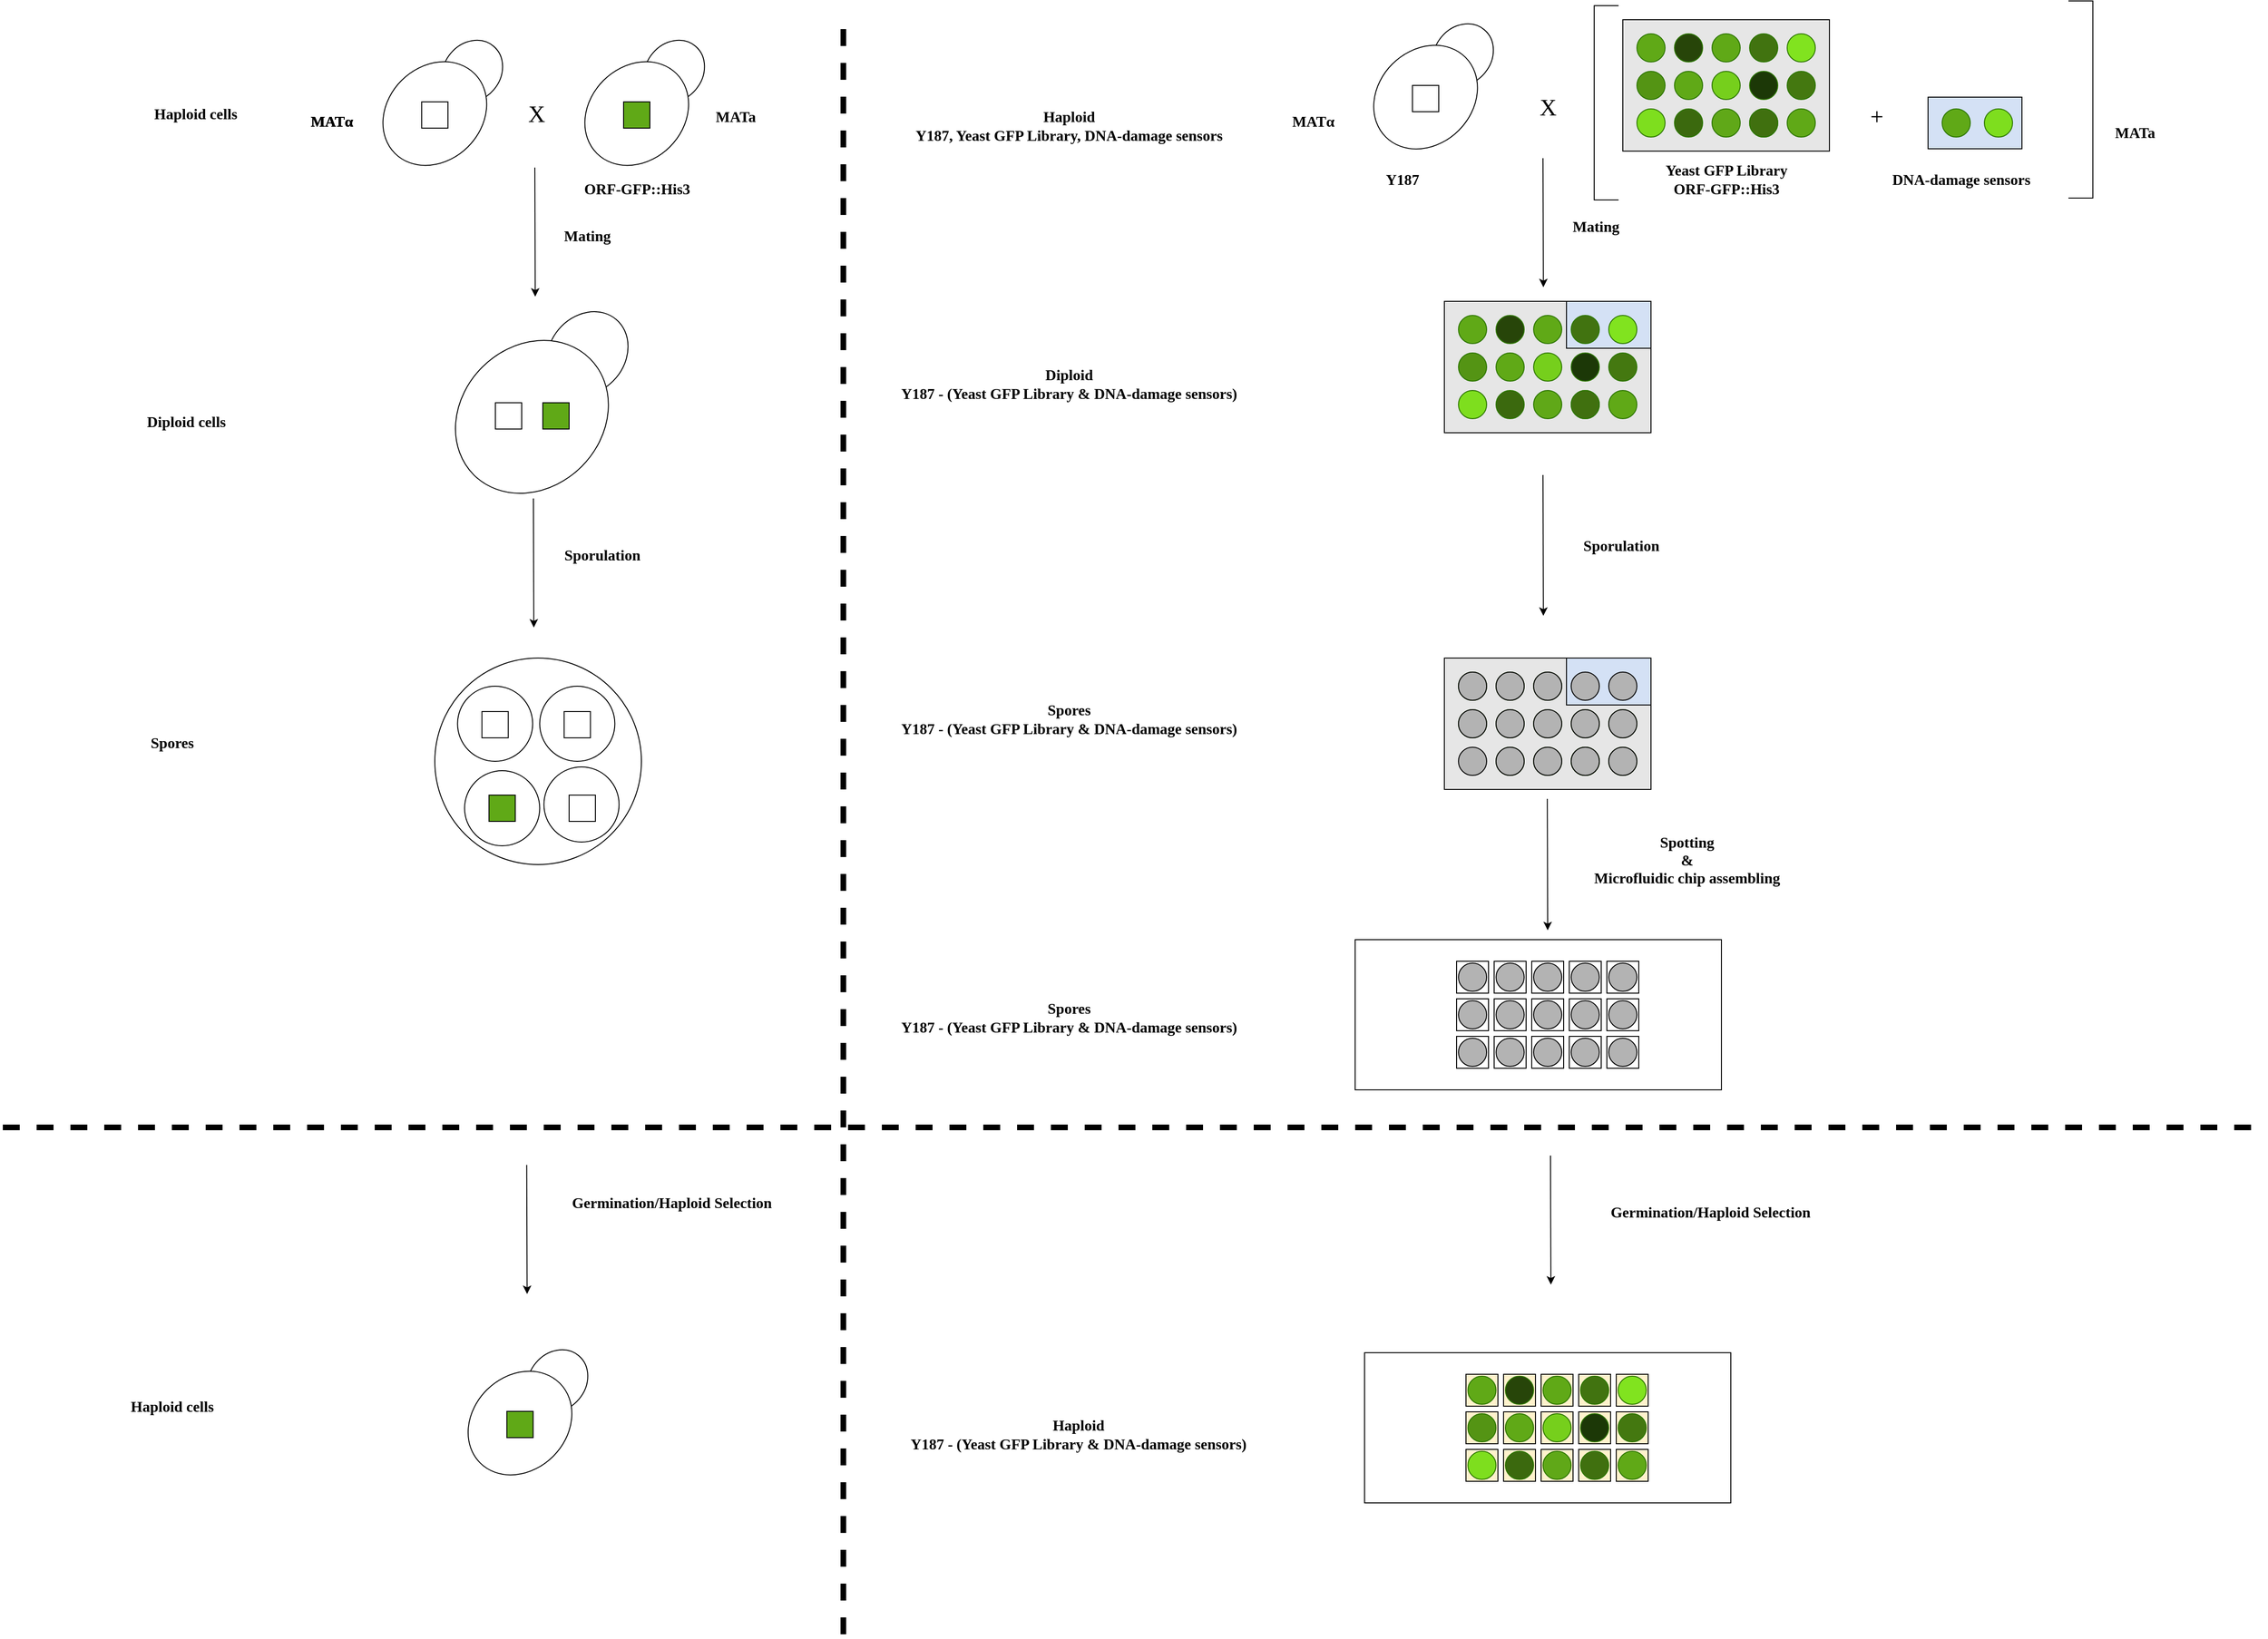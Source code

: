 <mxfile version="13.6.10" type="gitlab">
  <diagram id="V40KHEEPjouQFQwQz0mn" name="Page-1">
    <mxGraphModel dx="2795" dy="1352" grid="1" gridSize="10" guides="1" tooltips="1" connect="1" arrows="1" fold="1" page="1" pageScale="1" pageWidth="850" pageHeight="1100" math="0" shadow="0">
      <root>
        <mxCell id="0" />
        <mxCell id="1" parent="0" />
        <mxCell id="oKtELSS2n7N4R0TemBai-120" value="" style="rounded=0;whiteSpace=wrap;html=1;strokeColor=#000000;fillColor=#FFFFFF;" vertex="1" parent="1">
          <mxGeometry x="960" y="1020" width="390" height="160" as="geometry" />
        </mxCell>
        <mxCell id="oKtELSS2n7N4R0TemBai-30" value="" style="rounded=0;whiteSpace=wrap;html=1;fillColor=#E6E6E6;" vertex="1" parent="1">
          <mxGeometry x="1245" y="40" width="220" height="140" as="geometry" />
        </mxCell>
        <mxCell id="uB8tlWbp-hNkUQO73xYv-5" value="" style="endArrow=classic;html=1;strokeWidth=1;" parent="1" edge="1">
          <mxGeometry width="50" height="50" relative="1" as="geometry">
            <mxPoint x="86.5" y="197.5" as="sourcePoint" />
            <mxPoint x="86.92" y="335" as="targetPoint" />
          </mxGeometry>
        </mxCell>
        <mxCell id="uB8tlWbp-hNkUQO73xYv-6" value="" style="endArrow=classic;html=1;strokeWidth=1;" parent="1" edge="1">
          <mxGeometry width="50" height="50" relative="1" as="geometry">
            <mxPoint x="85" y="550" as="sourcePoint" />
            <mxPoint x="85.42" y="687.5" as="targetPoint" />
          </mxGeometry>
        </mxCell>
        <mxCell id="uB8tlWbp-hNkUQO73xYv-9" value="" style="ellipse;whiteSpace=wrap;html=1;rotation=130;direction=south;fillColor=#FFFFFF;" parent="1" vertex="1">
          <mxGeometry x="200" y="65" width="70" height="60" as="geometry" />
        </mxCell>
        <mxCell id="uB8tlWbp-hNkUQO73xYv-10" value="" style="ellipse;whiteSpace=wrap;html=1;direction=north;rotation=-45;fillColor=#FFFFFF;" parent="1" vertex="1">
          <mxGeometry x="135" y="90" width="120" height="100" as="geometry" />
        </mxCell>
        <mxCell id="uB8tlWbp-hNkUQO73xYv-11" value="" style="ellipse;whiteSpace=wrap;html=1;rotation=130;direction=south;fillColor=#FFFFFF;" parent="1" vertex="1">
          <mxGeometry x="95" y="355.62" width="95" height="80" as="geometry" />
        </mxCell>
        <mxCell id="uB8tlWbp-hNkUQO73xYv-12" value="" style="ellipse;whiteSpace=wrap;html=1;direction=north;rotation=-45;fillColor=#FFFFFF;" parent="1" vertex="1">
          <mxGeometry x="-4.08" y="388.21" width="175" height="149.67" as="geometry" />
        </mxCell>
        <mxCell id="uB8tlWbp-hNkUQO73xYv-13" value="" style="ellipse;whiteSpace=wrap;html=1;aspect=fixed;strokeColor=#000000;fillColor=#FFFFFF;" parent="1" vertex="1">
          <mxGeometry x="-20" y="720" width="220" height="220" as="geometry" />
        </mxCell>
        <mxCell id="uB8tlWbp-hNkUQO73xYv-14" value="" style="ellipse;whiteSpace=wrap;html=1;aspect=fixed;strokeColor=#000000;fillColor=#FFFFFF;" parent="1" vertex="1">
          <mxGeometry x="4.2" y="750" width="80" height="80" as="geometry" />
        </mxCell>
        <mxCell id="uB8tlWbp-hNkUQO73xYv-15" value="" style="ellipse;whiteSpace=wrap;html=1;aspect=fixed;strokeColor=#000000;fillColor=#FFFFFF;" parent="1" vertex="1">
          <mxGeometry x="91.7" y="750" width="80" height="80" as="geometry" />
        </mxCell>
        <mxCell id="uB8tlWbp-hNkUQO73xYv-16" value="" style="ellipse;whiteSpace=wrap;html=1;aspect=fixed;strokeColor=#000000;fillColor=#FFFFFF;" parent="1" vertex="1">
          <mxGeometry x="11.7" y="840" width="80" height="80" as="geometry" />
        </mxCell>
        <mxCell id="uB8tlWbp-hNkUQO73xYv-17" value="" style="ellipse;whiteSpace=wrap;html=1;aspect=fixed;strokeColor=#000000;fillColor=#FFFFFF;" parent="1" vertex="1">
          <mxGeometry x="96.2" y="836" width="80" height="80" as="geometry" />
        </mxCell>
        <mxCell id="uB8tlWbp-hNkUQO73xYv-18" value="&lt;font style=&quot;font-size: 25px&quot; face=&quot;Georgia&quot;&gt;X&lt;/font&gt;" style="text;html=1;align=center;verticalAlign=middle;resizable=0;points=[];autosize=1;" parent="1" vertex="1">
          <mxGeometry x="72.5" y="130" width="30" height="20" as="geometry" />
        </mxCell>
        <mxCell id="uB8tlWbp-hNkUQO73xYv-19" value="" style="endArrow=classic;html=1;strokeWidth=1;" parent="1" edge="1">
          <mxGeometry width="50" height="50" relative="1" as="geometry">
            <mxPoint x="77.85" y="1260.0" as="sourcePoint" />
            <mxPoint x="78.27" y="1397.5" as="targetPoint" />
          </mxGeometry>
        </mxCell>
        <mxCell id="uB8tlWbp-hNkUQO73xYv-31" value="&lt;font face=&quot;Georgia&quot;&gt;&lt;b&gt;&lt;font style=&quot;font-size: 16px&quot;&gt;Mating&lt;/font&gt;&lt;/b&gt;&lt;/font&gt;" style="text;html=1;align=center;verticalAlign=middle;resizable=0;points=[];autosize=1;" parent="1" vertex="1">
          <mxGeometry x="107" y="260" width="70" height="20" as="geometry" />
        </mxCell>
        <mxCell id="uB8tlWbp-hNkUQO73xYv-32" value="&lt;font face=&quot;Georgia&quot;&gt;&lt;b&gt;&lt;font style=&quot;font-size: 16px&quot;&gt;Sporulation&lt;/font&gt;&lt;/b&gt;&lt;/font&gt;" style="text;html=1;align=center;verticalAlign=middle;resizable=0;points=[];autosize=1;" parent="1" vertex="1">
          <mxGeometry x="102.5" y="600" width="110" height="20" as="geometry" />
        </mxCell>
        <mxCell id="uB8tlWbp-hNkUQO73xYv-33" value="&lt;div&gt;&lt;font face=&quot;Georgia&quot;&gt;&lt;b&gt;&lt;font style=&quot;font-size: 16px&quot;&gt;Germination/Haploid Selection&lt;br&gt;&lt;/font&gt;&lt;/b&gt;&lt;/font&gt;&lt;/div&gt;" style="text;html=1;align=center;verticalAlign=middle;resizable=0;points=[];autosize=1;" parent="1" vertex="1">
          <mxGeometry x="91.85" y="1290" width="280" height="20" as="geometry" />
        </mxCell>
        <mxCell id="uB8tlWbp-hNkUQO73xYv-35" value="&lt;font face=&quot;Georgia&quot;&gt;&lt;b&gt;&lt;font style=&quot;font-size: 16px&quot;&gt;ORF-GFP::His3&lt;/font&gt;&lt;/b&gt;&lt;/font&gt;" style="text;html=1;align=center;verticalAlign=middle;resizable=0;points=[];autosize=1;" parent="1" vertex="1">
          <mxGeometry x="125" y="210" width="140" height="20" as="geometry" />
        </mxCell>
        <mxCell id="uB8tlWbp-hNkUQO73xYv-49" value="&lt;font face=&quot;Georgia&quot;&gt;&lt;b&gt;&lt;font style=&quot;font-size: 16px&quot;&gt;MATa&lt;/font&gt;&lt;/b&gt;&lt;/font&gt;" style="text;html=1;align=center;verticalAlign=middle;resizable=0;points=[];autosize=1;" parent="1" vertex="1">
          <mxGeometry x="270" y="132.5" width="60" height="20" as="geometry" />
        </mxCell>
        <mxCell id="uB8tlWbp-hNkUQO73xYv-50" value="&lt;font face=&quot;Georgia&quot;&gt;&lt;b&gt;&lt;font style=&quot;font-size: 16px&quot;&gt;MATα&lt;/font&gt;&lt;/b&gt;&lt;/font&gt;" style="text;html=1;align=center;verticalAlign=middle;resizable=0;points=[];autosize=1;" parent="1" vertex="1">
          <mxGeometry x="-165" y="137.5" width="70" height="20" as="geometry" />
        </mxCell>
        <mxCell id="uB8tlWbp-hNkUQO73xYv-51" value="" style="endArrow=none;dashed=1;html=1;strokeWidth=6;" parent="1" edge="1">
          <mxGeometry width="50" height="50" relative="1" as="geometry">
            <mxPoint x="-480" y="1220" as="sourcePoint" />
            <mxPoint x="1926.667" y="1220" as="targetPoint" />
          </mxGeometry>
        </mxCell>
        <mxCell id="oKtELSS2n7N4R0TemBai-2" value="&lt;font face=&quot;Georgia&quot;&gt;&lt;b&gt;&lt;font style=&quot;font-size: 16px&quot;&gt;MATα&lt;/font&gt;&lt;/b&gt;&lt;/font&gt;" style="text;html=1;align=center;verticalAlign=middle;resizable=0;points=[];autosize=1;" vertex="1" parent="1">
          <mxGeometry x="-165" y="137.5" width="70" height="20" as="geometry" />
        </mxCell>
        <mxCell id="oKtELSS2n7N4R0TemBai-6" value="&lt;font face=&quot;Georgia&quot;&gt;&lt;b&gt;&lt;font style=&quot;font-size: 16px&quot;&gt;MATα&lt;/font&gt;&lt;/b&gt;&lt;/font&gt;" style="text;html=1;align=center;verticalAlign=middle;resizable=0;points=[];autosize=1;" vertex="1" parent="1">
          <mxGeometry x="-165" y="137.5" width="70" height="20" as="geometry" />
        </mxCell>
        <mxCell id="oKtELSS2n7N4R0TemBai-8" value="&lt;font face=&quot;Georgia&quot;&gt;&lt;b&gt;&lt;font style=&quot;font-size: 16px&quot;&gt;MATα&lt;/font&gt;&lt;/b&gt;&lt;/font&gt;" style="text;html=1;align=center;verticalAlign=middle;resizable=0;points=[];autosize=1;" vertex="1" parent="1">
          <mxGeometry x="-165" y="137.5" width="70" height="20" as="geometry" />
        </mxCell>
        <mxCell id="oKtELSS2n7N4R0TemBai-12" value="&lt;font face=&quot;Georgia&quot;&gt;&lt;b&gt;&lt;font style=&quot;font-size: 16px&quot;&gt;MATα&lt;/font&gt;&lt;/b&gt;&lt;/font&gt;" style="text;html=1;align=center;verticalAlign=middle;resizable=0;points=[];autosize=1;" vertex="1" parent="1">
          <mxGeometry x="880" y="137.5" width="70" height="20" as="geometry" />
        </mxCell>
        <mxCell id="oKtELSS2n7N4R0TemBai-13" value="&lt;font style=&quot;font-size: 25px&quot; face=&quot;Georgia&quot;&gt;X&lt;/font&gt;" style="text;html=1;align=center;verticalAlign=middle;resizable=0;points=[];autosize=1;" vertex="1" parent="1">
          <mxGeometry x="1150" y="122.5" width="30" height="20" as="geometry" />
        </mxCell>
        <mxCell id="oKtELSS2n7N4R0TemBai-14" value="" style="ellipse;whiteSpace=wrap;html=1;aspect=fixed;strokeColor=#2D7600;fontColor=#ffffff;fillColor=#60A917;" vertex="1" parent="1">
          <mxGeometry x="1260" y="55" width="30" height="30" as="geometry" />
        </mxCell>
        <mxCell id="oKtELSS2n7N4R0TemBai-15" value="" style="ellipse;whiteSpace=wrap;html=1;aspect=fixed;strokeColor=#2D7600;fontColor=#ffffff;fillColor=#7EDE1E;" vertex="1" parent="1">
          <mxGeometry x="1260" y="135" width="30" height="30" as="geometry" />
        </mxCell>
        <mxCell id="oKtELSS2n7N4R0TemBai-16" value="" style="ellipse;whiteSpace=wrap;html=1;aspect=fixed;strokeColor=#2D7600;fontColor=#ffffff;fillColor=#549414;" vertex="1" parent="1">
          <mxGeometry x="1260" y="95" width="30" height="30" as="geometry" />
        </mxCell>
        <mxCell id="oKtELSS2n7N4R0TemBai-17" value="" style="ellipse;whiteSpace=wrap;html=1;aspect=fixed;strokeColor=#2D7600;fontColor=#ffffff;fillColor=#274509;" vertex="1" parent="1">
          <mxGeometry x="1300" y="55" width="30" height="30" as="geometry" />
        </mxCell>
        <mxCell id="oKtELSS2n7N4R0TemBai-18" value="" style="ellipse;whiteSpace=wrap;html=1;aspect=fixed;fillColor=#60a917;strokeColor=#2D7600;fontColor=#ffffff;" vertex="1" parent="1">
          <mxGeometry x="1300" y="95" width="30" height="30" as="geometry" />
        </mxCell>
        <mxCell id="oKtELSS2n7N4R0TemBai-19" value="" style="ellipse;whiteSpace=wrap;html=1;aspect=fixed;fillColor=#60a917;strokeColor=#2D7600;fontColor=#ffffff;" vertex="1" parent="1">
          <mxGeometry x="1340" y="55" width="30" height="30" as="geometry" />
        </mxCell>
        <mxCell id="oKtELSS2n7N4R0TemBai-20" value="" style="ellipse;whiteSpace=wrap;html=1;aspect=fixed;strokeColor=#2D7600;fontColor=#ffffff;fillColor=#76CF1C;" vertex="1" parent="1">
          <mxGeometry x="1340" y="95" width="30" height="30" as="geometry" />
        </mxCell>
        <mxCell id="oKtELSS2n7N4R0TemBai-21" value="" style="ellipse;whiteSpace=wrap;html=1;aspect=fixed;strokeColor=#2D7600;fontColor=#ffffff;fillColor=#81E31F;" vertex="1" parent="1">
          <mxGeometry x="1420" y="55" width="30" height="30" as="geometry" />
        </mxCell>
        <mxCell id="oKtELSS2n7N4R0TemBai-22" value="" style="ellipse;whiteSpace=wrap;html=1;aspect=fixed;strokeColor=#2D7600;fontColor=#ffffff;fillColor=#1C3807;" vertex="1" parent="1">
          <mxGeometry x="1380" y="95" width="30" height="30" as="geometry" />
        </mxCell>
        <mxCell id="oKtELSS2n7N4R0TemBai-23" value="" style="ellipse;whiteSpace=wrap;html=1;aspect=fixed;strokeColor=#2D7600;fontColor=#ffffff;fillColor=#3B690E;" vertex="1" parent="1">
          <mxGeometry x="1300" y="135" width="30" height="30" as="geometry" />
        </mxCell>
        <mxCell id="oKtELSS2n7N4R0TemBai-24" value="" style="ellipse;whiteSpace=wrap;html=1;aspect=fixed;strokeColor=#2D7600;fontColor=#ffffff;fillColor=#60A818;" vertex="1" parent="1">
          <mxGeometry x="1340" y="135" width="30" height="30" as="geometry" />
        </mxCell>
        <mxCell id="oKtELSS2n7N4R0TemBai-25" value="" style="ellipse;whiteSpace=wrap;html=1;aspect=fixed;fillColor=#60a917;strokeColor=#2D7600;fontColor=#ffffff;" vertex="1" parent="1">
          <mxGeometry x="1380" y="135" width="30" height="30" as="geometry" />
        </mxCell>
        <mxCell id="oKtELSS2n7N4R0TemBai-26" value="" style="ellipse;whiteSpace=wrap;html=1;aspect=fixed;strokeColor=#2D7600;fontColor=#ffffff;fillColor=#40700F;" vertex="1" parent="1">
          <mxGeometry x="1380" y="135" width="30" height="30" as="geometry" />
        </mxCell>
        <mxCell id="oKtELSS2n7N4R0TemBai-27" value="" style="ellipse;whiteSpace=wrap;html=1;aspect=fixed;fillColor=#60a917;strokeColor=#2D7600;fontColor=#ffffff;" vertex="1" parent="1">
          <mxGeometry x="1420" y="135" width="30" height="30" as="geometry" />
        </mxCell>
        <mxCell id="oKtELSS2n7N4R0TemBai-28" value="" style="ellipse;whiteSpace=wrap;html=1;aspect=fixed;strokeColor=#2D7600;fontColor=#ffffff;fillColor=#447810;" vertex="1" parent="1">
          <mxGeometry x="1420" y="95" width="30" height="30" as="geometry" />
        </mxCell>
        <mxCell id="oKtELSS2n7N4R0TemBai-29" value="" style="ellipse;whiteSpace=wrap;html=1;aspect=fixed;strokeColor=#2D7600;fontColor=#ffffff;fillColor=#417310;" vertex="1" parent="1">
          <mxGeometry x="1380" y="55" width="30" height="30" as="geometry" />
        </mxCell>
        <mxCell id="oKtELSS2n7N4R0TemBai-31" value="&lt;font face=&quot;Georgia&quot;&gt;&lt;b&gt;&lt;font style=&quot;font-size: 16px&quot;&gt;Yeast GFP Library&lt;br&gt;ORF-GFP::His3&lt;/font&gt;&lt;/b&gt;&lt;/font&gt;" style="text;html=1;align=center;verticalAlign=middle;resizable=0;points=[];autosize=1;" vertex="1" parent="1">
          <mxGeometry x="1270" y="190" width="170" height="40" as="geometry" />
        </mxCell>
        <mxCell id="oKtELSS2n7N4R0TemBai-32" value="&lt;font face=&quot;Georgia&quot;&gt;&lt;b&gt;&lt;font style=&quot;font-size: 16px&quot;&gt;MATa&lt;/font&gt;&lt;/b&gt;&lt;/font&gt;" style="text;html=1;align=center;verticalAlign=middle;resizable=0;points=[];autosize=1;" vertex="1" parent="1">
          <mxGeometry x="1760" y="150" width="60" height="20" as="geometry" />
        </mxCell>
        <mxCell id="oKtELSS2n7N4R0TemBai-34" value="" style="endArrow=classic;html=1;strokeWidth=1;" edge="1" parent="1">
          <mxGeometry width="50" height="50" relative="1" as="geometry">
            <mxPoint x="1160" y="187.5" as="sourcePoint" />
            <mxPoint x="1160.42" y="325" as="targetPoint" />
          </mxGeometry>
        </mxCell>
        <mxCell id="oKtELSS2n7N4R0TemBai-35" value="&lt;font face=&quot;Georgia&quot;&gt;&lt;b&gt;&lt;font style=&quot;font-size: 16px&quot;&gt;Mating&lt;/font&gt;&lt;/b&gt;&lt;/font&gt;" style="text;html=1;align=center;verticalAlign=middle;resizable=0;points=[];autosize=1;" vertex="1" parent="1">
          <mxGeometry x="1180.5" y="250" width="70" height="20" as="geometry" />
        </mxCell>
        <mxCell id="oKtELSS2n7N4R0TemBai-36" value="&lt;font face=&quot;Georgia&quot;&gt;&lt;b&gt;&lt;font style=&quot;font-size: 16px&quot;&gt;Y187&lt;/font&gt;&lt;/b&gt;&lt;/font&gt;" style="text;html=1;align=center;verticalAlign=middle;resizable=0;points=[];autosize=1;" vertex="1" parent="1">
          <mxGeometry x="985" y="200" width="50" height="20" as="geometry" />
        </mxCell>
        <mxCell id="oKtELSS2n7N4R0TemBai-37" value="" style="rounded=0;whiteSpace=wrap;html=1;fillColor=#E6E6E6;" vertex="1" parent="1">
          <mxGeometry x="1055" y="340" width="220" height="140" as="geometry" />
        </mxCell>
        <mxCell id="oKtELSS2n7N4R0TemBai-38" value="" style="ellipse;whiteSpace=wrap;html=1;aspect=fixed;strokeColor=#2D7600;fontColor=#ffffff;fillColor=#60A917;" vertex="1" parent="1">
          <mxGeometry x="1070" y="355" width="30" height="30" as="geometry" />
        </mxCell>
        <mxCell id="oKtELSS2n7N4R0TemBai-39" value="" style="ellipse;whiteSpace=wrap;html=1;aspect=fixed;strokeColor=#2D7600;fontColor=#ffffff;fillColor=#7EDE1E;" vertex="1" parent="1">
          <mxGeometry x="1070" y="435" width="30" height="30" as="geometry" />
        </mxCell>
        <mxCell id="oKtELSS2n7N4R0TemBai-40" value="" style="ellipse;whiteSpace=wrap;html=1;aspect=fixed;strokeColor=#2D7600;fontColor=#ffffff;fillColor=#549414;" vertex="1" parent="1">
          <mxGeometry x="1070" y="395" width="30" height="30" as="geometry" />
        </mxCell>
        <mxCell id="oKtELSS2n7N4R0TemBai-41" value="" style="ellipse;whiteSpace=wrap;html=1;aspect=fixed;strokeColor=#2D7600;fontColor=#ffffff;fillColor=#274509;" vertex="1" parent="1">
          <mxGeometry x="1110" y="355" width="30" height="30" as="geometry" />
        </mxCell>
        <mxCell id="oKtELSS2n7N4R0TemBai-42" value="" style="ellipse;whiteSpace=wrap;html=1;aspect=fixed;fillColor=#60a917;strokeColor=#2D7600;fontColor=#ffffff;" vertex="1" parent="1">
          <mxGeometry x="1110" y="395" width="30" height="30" as="geometry" />
        </mxCell>
        <mxCell id="oKtELSS2n7N4R0TemBai-43" value="" style="ellipse;whiteSpace=wrap;html=1;aspect=fixed;fillColor=#60a917;strokeColor=#2D7600;fontColor=#ffffff;" vertex="1" parent="1">
          <mxGeometry x="1150" y="355" width="30" height="30" as="geometry" />
        </mxCell>
        <mxCell id="oKtELSS2n7N4R0TemBai-44" value="" style="ellipse;whiteSpace=wrap;html=1;aspect=fixed;strokeColor=#2D7600;fontColor=#ffffff;fillColor=#76CF1C;" vertex="1" parent="1">
          <mxGeometry x="1150" y="395" width="30" height="30" as="geometry" />
        </mxCell>
        <mxCell id="oKtELSS2n7N4R0TemBai-46" value="" style="ellipse;whiteSpace=wrap;html=1;aspect=fixed;strokeColor=#2D7600;fontColor=#ffffff;fillColor=#1C3807;" vertex="1" parent="1">
          <mxGeometry x="1190" y="395" width="30" height="30" as="geometry" />
        </mxCell>
        <mxCell id="oKtELSS2n7N4R0TemBai-47" value="" style="ellipse;whiteSpace=wrap;html=1;aspect=fixed;strokeColor=#2D7600;fontColor=#ffffff;fillColor=#3B690E;" vertex="1" parent="1">
          <mxGeometry x="1110" y="435" width="30" height="30" as="geometry" />
        </mxCell>
        <mxCell id="oKtELSS2n7N4R0TemBai-48" value="" style="ellipse;whiteSpace=wrap;html=1;aspect=fixed;strokeColor=#2D7600;fontColor=#ffffff;fillColor=#60A818;" vertex="1" parent="1">
          <mxGeometry x="1150" y="435" width="30" height="30" as="geometry" />
        </mxCell>
        <mxCell id="oKtELSS2n7N4R0TemBai-49" value="" style="ellipse;whiteSpace=wrap;html=1;aspect=fixed;fillColor=#60a917;strokeColor=#2D7600;fontColor=#ffffff;" vertex="1" parent="1">
          <mxGeometry x="1190" y="435" width="30" height="30" as="geometry" />
        </mxCell>
        <mxCell id="oKtELSS2n7N4R0TemBai-52" value="" style="ellipse;whiteSpace=wrap;html=1;aspect=fixed;strokeColor=#2D7600;fontColor=#ffffff;fillColor=#447810;" vertex="1" parent="1">
          <mxGeometry x="1230" y="395" width="30" height="30" as="geometry" />
        </mxCell>
        <mxCell id="oKtELSS2n7N4R0TemBai-54" value="" style="rounded=0;whiteSpace=wrap;html=1;fillColor=#E6E6E6;" vertex="1" parent="1">
          <mxGeometry x="1055" y="720" width="220" height="140" as="geometry" />
        </mxCell>
        <mxCell id="oKtELSS2n7N4R0TemBai-55" value="" style="ellipse;whiteSpace=wrap;html=1;aspect=fixed;strokeColor=#2D7600;fontColor=#ffffff;fillColor=#60A917;" vertex="1" parent="1">
          <mxGeometry x="1070" y="735" width="30" height="30" as="geometry" />
        </mxCell>
        <mxCell id="oKtELSS2n7N4R0TemBai-56" value="" style="ellipse;whiteSpace=wrap;html=1;aspect=fixed;fontColor=#ffffff;fillColor=#B3B3B3;" vertex="1" parent="1">
          <mxGeometry x="1070" y="815" width="30" height="30" as="geometry" />
        </mxCell>
        <mxCell id="oKtELSS2n7N4R0TemBai-57" value="" style="ellipse;whiteSpace=wrap;html=1;aspect=fixed;strokeColor=#2D7600;fontColor=#ffffff;fillColor=#549414;" vertex="1" parent="1">
          <mxGeometry x="1070" y="775" width="30" height="30" as="geometry" />
        </mxCell>
        <mxCell id="oKtELSS2n7N4R0TemBai-58" value="" style="ellipse;whiteSpace=wrap;html=1;aspect=fixed;strokeColor=#2D7600;fontColor=#ffffff;fillColor=#274509;" vertex="1" parent="1">
          <mxGeometry x="1110" y="735" width="30" height="30" as="geometry" />
        </mxCell>
        <mxCell id="oKtELSS2n7N4R0TemBai-59" value="" style="ellipse;whiteSpace=wrap;html=1;aspect=fixed;fillColor=#60a917;strokeColor=#2D7600;fontColor=#ffffff;" vertex="1" parent="1">
          <mxGeometry x="1110" y="775" width="30" height="30" as="geometry" />
        </mxCell>
        <mxCell id="oKtELSS2n7N4R0TemBai-60" value="" style="ellipse;whiteSpace=wrap;html=1;aspect=fixed;fillColor=#60a917;strokeColor=#2D7600;fontColor=#ffffff;" vertex="1" parent="1">
          <mxGeometry x="1150" y="735" width="30" height="30" as="geometry" />
        </mxCell>
        <mxCell id="oKtELSS2n7N4R0TemBai-61" value="" style="ellipse;whiteSpace=wrap;html=1;aspect=fixed;strokeColor=#2D7600;fontColor=#ffffff;fillColor=#76CF1C;" vertex="1" parent="1">
          <mxGeometry x="1150" y="775" width="30" height="30" as="geometry" />
        </mxCell>
        <mxCell id="oKtELSS2n7N4R0TemBai-62" value="" style="ellipse;whiteSpace=wrap;html=1;aspect=fixed;strokeColor=#2D7600;fontColor=#ffffff;fillColor=#81E31F;" vertex="1" parent="1">
          <mxGeometry x="1230" y="735" width="30" height="30" as="geometry" />
        </mxCell>
        <mxCell id="oKtELSS2n7N4R0TemBai-63" value="" style="ellipse;whiteSpace=wrap;html=1;aspect=fixed;strokeColor=#2D7600;fontColor=#ffffff;fillColor=#1C3807;" vertex="1" parent="1">
          <mxGeometry x="1190" y="775" width="30" height="30" as="geometry" />
        </mxCell>
        <mxCell id="oKtELSS2n7N4R0TemBai-64" value="" style="ellipse;whiteSpace=wrap;html=1;aspect=fixed;strokeColor=#2D7600;fontColor=#ffffff;fillColor=#3B690E;" vertex="1" parent="1">
          <mxGeometry x="1110" y="815" width="30" height="30" as="geometry" />
        </mxCell>
        <mxCell id="oKtELSS2n7N4R0TemBai-65" value="" style="ellipse;whiteSpace=wrap;html=1;aspect=fixed;strokeColor=#2D7600;fontColor=#ffffff;fillColor=#60A818;" vertex="1" parent="1">
          <mxGeometry x="1150" y="815" width="30" height="30" as="geometry" />
        </mxCell>
        <mxCell id="oKtELSS2n7N4R0TemBai-66" value="" style="ellipse;whiteSpace=wrap;html=1;aspect=fixed;fillColor=#60a917;strokeColor=#2D7600;fontColor=#ffffff;" vertex="1" parent="1">
          <mxGeometry x="1190" y="815" width="30" height="30" as="geometry" />
        </mxCell>
        <mxCell id="oKtELSS2n7N4R0TemBai-67" value="" style="ellipse;whiteSpace=wrap;html=1;aspect=fixed;strokeColor=#2D7600;fontColor=#ffffff;fillColor=#40700F;" vertex="1" parent="1">
          <mxGeometry x="1190" y="815" width="30" height="30" as="geometry" />
        </mxCell>
        <mxCell id="oKtELSS2n7N4R0TemBai-68" value="" style="ellipse;whiteSpace=wrap;html=1;aspect=fixed;fillColor=#60a917;strokeColor=#2D7600;fontColor=#ffffff;" vertex="1" parent="1">
          <mxGeometry x="1230" y="815" width="30" height="30" as="geometry" />
        </mxCell>
        <mxCell id="oKtELSS2n7N4R0TemBai-69" value="" style="ellipse;whiteSpace=wrap;html=1;aspect=fixed;strokeColor=#2D7600;fontColor=#ffffff;fillColor=#447810;" vertex="1" parent="1">
          <mxGeometry x="1230" y="775" width="30" height="30" as="geometry" />
        </mxCell>
        <mxCell id="oKtELSS2n7N4R0TemBai-70" value="" style="ellipse;whiteSpace=wrap;html=1;aspect=fixed;strokeColor=#2D7600;fontColor=#ffffff;fillColor=#417310;" vertex="1" parent="1">
          <mxGeometry x="1190" y="735" width="30" height="30" as="geometry" />
        </mxCell>
        <mxCell id="oKtELSS2n7N4R0TemBai-73" value="" style="ellipse;whiteSpace=wrap;html=1;aspect=fixed;fontColor=#ffffff;fillColor=#B3B3B3;" vertex="1" parent="1">
          <mxGeometry x="1150" y="735" width="30" height="30" as="geometry" />
        </mxCell>
        <mxCell id="oKtELSS2n7N4R0TemBai-74" value="" style="ellipse;whiteSpace=wrap;html=1;aspect=fixed;fontColor=#ffffff;fillColor=#B3B3B3;" vertex="1" parent="1">
          <mxGeometry x="1110" y="735" width="30" height="30" as="geometry" />
        </mxCell>
        <mxCell id="oKtELSS2n7N4R0TemBai-75" value="" style="ellipse;whiteSpace=wrap;html=1;aspect=fixed;fontColor=#ffffff;fillColor=#B3B3B3;" vertex="1" parent="1">
          <mxGeometry x="1070" y="735" width="30" height="30" as="geometry" />
        </mxCell>
        <mxCell id="oKtELSS2n7N4R0TemBai-76" value="" style="ellipse;whiteSpace=wrap;html=1;aspect=fixed;fontColor=#ffffff;fillColor=#B3B3B3;" vertex="1" parent="1">
          <mxGeometry x="1070" y="775" width="30" height="30" as="geometry" />
        </mxCell>
        <mxCell id="oKtELSS2n7N4R0TemBai-77" value="" style="ellipse;whiteSpace=wrap;html=1;aspect=fixed;fontColor=#ffffff;fillColor=#B3B3B3;" vertex="1" parent="1">
          <mxGeometry x="1110" y="775" width="30" height="30" as="geometry" />
        </mxCell>
        <mxCell id="oKtELSS2n7N4R0TemBai-78" value="" style="ellipse;whiteSpace=wrap;html=1;aspect=fixed;fontColor=#ffffff;fillColor=#B3B3B3;" vertex="1" parent="1">
          <mxGeometry x="1150" y="775" width="30" height="30" as="geometry" />
        </mxCell>
        <mxCell id="oKtELSS2n7N4R0TemBai-79" value="" style="ellipse;whiteSpace=wrap;html=1;aspect=fixed;fontColor=#ffffff;fillColor=#B3B3B3;" vertex="1" parent="1">
          <mxGeometry x="1190" y="775" width="30" height="30" as="geometry" />
        </mxCell>
        <mxCell id="oKtELSS2n7N4R0TemBai-80" value="" style="ellipse;whiteSpace=wrap;html=1;aspect=fixed;fontColor=#ffffff;fillColor=#B3B3B3;" vertex="1" parent="1">
          <mxGeometry x="1230" y="775" width="30" height="30" as="geometry" />
        </mxCell>
        <mxCell id="oKtELSS2n7N4R0TemBai-81" value="" style="ellipse;whiteSpace=wrap;html=1;aspect=fixed;fontColor=#ffffff;fillColor=#B3B3B3;" vertex="1" parent="1">
          <mxGeometry x="1230" y="815" width="30" height="30" as="geometry" />
        </mxCell>
        <mxCell id="oKtELSS2n7N4R0TemBai-82" value="" style="ellipse;whiteSpace=wrap;html=1;aspect=fixed;fontColor=#ffffff;fillColor=#B3B3B3;" vertex="1" parent="1">
          <mxGeometry x="1190" y="815" width="30" height="30" as="geometry" />
        </mxCell>
        <mxCell id="oKtELSS2n7N4R0TemBai-83" value="" style="ellipse;whiteSpace=wrap;html=1;aspect=fixed;fontColor=#ffffff;fillColor=#B3B3B3;" vertex="1" parent="1">
          <mxGeometry x="1150" y="815" width="30" height="30" as="geometry" />
        </mxCell>
        <mxCell id="oKtELSS2n7N4R0TemBai-84" value="" style="ellipse;whiteSpace=wrap;html=1;aspect=fixed;fontColor=#ffffff;fillColor=#B3B3B3;" vertex="1" parent="1">
          <mxGeometry x="1110" y="815" width="30" height="30" as="geometry" />
        </mxCell>
        <mxCell id="oKtELSS2n7N4R0TemBai-85" value="&lt;font face=&quot;Georgia&quot;&gt;&lt;b&gt;&lt;font style=&quot;font-size: 16px&quot;&gt;Diploid&lt;br&gt;Y187 - (Yeast GFP Library &amp;amp; DNA-damage sensors)&lt;br&gt;&lt;/font&gt;&lt;/b&gt;&lt;/font&gt;" style="text;html=1;align=center;verticalAlign=middle;resizable=0;points=[];autosize=1;" vertex="1" parent="1">
          <mxGeometry x="440" y="408.05" width="430" height="40" as="geometry" />
        </mxCell>
        <mxCell id="oKtELSS2n7N4R0TemBai-88" value="&lt;font face=&quot;Georgia&quot;&gt;&lt;b&gt;&lt;font style=&quot;font-size: 16px&quot;&gt;Sporulation&lt;/font&gt;&lt;/b&gt;&lt;/font&gt;" style="text;html=1;align=center;verticalAlign=middle;resizable=0;points=[];autosize=1;" vertex="1" parent="1">
          <mxGeometry x="1188" y="590" width="110" height="20" as="geometry" />
        </mxCell>
        <mxCell id="oKtELSS2n7N4R0TemBai-90" value="" style="ellipse;whiteSpace=wrap;html=1;aspect=fixed;strokeColor=#2D7600;fontColor=#ffffff;fillColor=#60A917;" vertex="1" parent="1">
          <mxGeometry x="1070" y="1045" width="30" height="30" as="geometry" />
        </mxCell>
        <mxCell id="oKtELSS2n7N4R0TemBai-92" value="" style="ellipse;whiteSpace=wrap;html=1;aspect=fixed;strokeColor=#2D7600;fontColor=#ffffff;fillColor=#549414;" vertex="1" parent="1">
          <mxGeometry x="1070" y="1085" width="30" height="30" as="geometry" />
        </mxCell>
        <mxCell id="oKtELSS2n7N4R0TemBai-93" value="" style="ellipse;whiteSpace=wrap;html=1;aspect=fixed;strokeColor=#2D7600;fontColor=#ffffff;fillColor=#274509;" vertex="1" parent="1">
          <mxGeometry x="1110" y="1045" width="30" height="30" as="geometry" />
        </mxCell>
        <mxCell id="oKtELSS2n7N4R0TemBai-95" value="" style="ellipse;whiteSpace=wrap;html=1;aspect=fixed;fillColor=#60a917;strokeColor=#2D7600;fontColor=#ffffff;" vertex="1" parent="1">
          <mxGeometry x="1150" y="1045" width="30" height="30" as="geometry" />
        </mxCell>
        <mxCell id="oKtELSS2n7N4R0TemBai-97" value="" style="ellipse;whiteSpace=wrap;html=1;aspect=fixed;strokeColor=#2D7600;fontColor=#ffffff;fillColor=#81E31F;" vertex="1" parent="1">
          <mxGeometry x="1230" y="1045" width="30" height="30" as="geometry" />
        </mxCell>
        <mxCell id="oKtELSS2n7N4R0TemBai-105" value="" style="ellipse;whiteSpace=wrap;html=1;aspect=fixed;strokeColor=#2D7600;fontColor=#ffffff;fillColor=#417310;" vertex="1" parent="1">
          <mxGeometry x="1190" y="1045" width="30" height="30" as="geometry" />
        </mxCell>
        <mxCell id="oKtELSS2n7N4R0TemBai-106" value="" style="ellipse;whiteSpace=wrap;html=1;aspect=fixed;fontColor=#ffffff;fillColor=#B3B3B3;" vertex="1" parent="1">
          <mxGeometry x="1230" y="1045" width="30" height="30" as="geometry" />
        </mxCell>
        <mxCell id="oKtELSS2n7N4R0TemBai-107" value="" style="ellipse;whiteSpace=wrap;html=1;aspect=fixed;fontColor=#ffffff;fillColor=#B3B3B3;" vertex="1" parent="1">
          <mxGeometry x="1190" y="1045" width="30" height="30" as="geometry" />
        </mxCell>
        <mxCell id="oKtELSS2n7N4R0TemBai-108" value="" style="ellipse;whiteSpace=wrap;html=1;aspect=fixed;fontColor=#ffffff;fillColor=#B3B3B3;" vertex="1" parent="1">
          <mxGeometry x="1150" y="1045" width="30" height="30" as="geometry" />
        </mxCell>
        <mxCell id="oKtELSS2n7N4R0TemBai-109" value="" style="ellipse;whiteSpace=wrap;html=1;aspect=fixed;fontColor=#ffffff;fillColor=#B3B3B3;" vertex="1" parent="1">
          <mxGeometry x="1110" y="1045" width="30" height="30" as="geometry" />
        </mxCell>
        <mxCell id="oKtELSS2n7N4R0TemBai-121" value="" style="rounded=0;whiteSpace=wrap;html=1;strokeColor=#000000;fillColor=#FFFFFF;" vertex="1" parent="1">
          <mxGeometry x="1068" y="1043" width="34" height="34" as="geometry" />
        </mxCell>
        <mxCell id="oKtELSS2n7N4R0TemBai-110" value="" style="ellipse;whiteSpace=wrap;html=1;aspect=fixed;fontColor=#ffffff;fillColor=#B3B3B3;" vertex="1" parent="1">
          <mxGeometry x="1070" y="1045" width="30" height="30" as="geometry" />
        </mxCell>
        <mxCell id="oKtELSS2n7N4R0TemBai-123" value="" style="ellipse;whiteSpace=wrap;html=1;aspect=fixed;fontColor=#ffffff;fillColor=#B3B3B3;" vertex="1" parent="1">
          <mxGeometry x="1110" y="1045" width="30" height="30" as="geometry" />
        </mxCell>
        <mxCell id="oKtELSS2n7N4R0TemBai-124" value="" style="ellipse;whiteSpace=wrap;html=1;aspect=fixed;fontColor=#ffffff;fillColor=#B3B3B3;" vertex="1" parent="1">
          <mxGeometry x="1150" y="1045" width="30" height="30" as="geometry" />
        </mxCell>
        <mxCell id="oKtELSS2n7N4R0TemBai-125" value="" style="ellipse;whiteSpace=wrap;html=1;aspect=fixed;fontColor=#ffffff;fillColor=#B3B3B3;" vertex="1" parent="1">
          <mxGeometry x="1190" y="1045" width="30" height="30" as="geometry" />
        </mxCell>
        <mxCell id="oKtELSS2n7N4R0TemBai-126" value="" style="ellipse;whiteSpace=wrap;html=1;aspect=fixed;fontColor=#ffffff;fillColor=#B3B3B3;" vertex="1" parent="1">
          <mxGeometry x="1230" y="1045" width="30" height="30" as="geometry" />
        </mxCell>
        <mxCell id="oKtELSS2n7N4R0TemBai-127" value="" style="ellipse;whiteSpace=wrap;html=1;aspect=fixed;fontColor=#ffffff;fillColor=#B3B3B3;" vertex="1" parent="1">
          <mxGeometry x="1110" y="1045" width="30" height="30" as="geometry" />
        </mxCell>
        <mxCell id="oKtELSS2n7N4R0TemBai-128" value="" style="ellipse;whiteSpace=wrap;html=1;aspect=fixed;fontColor=#ffffff;fillColor=#B3B3B3;" vertex="1" parent="1">
          <mxGeometry x="1150" y="1045" width="30" height="30" as="geometry" />
        </mxCell>
        <mxCell id="oKtELSS2n7N4R0TemBai-129" value="" style="ellipse;whiteSpace=wrap;html=1;aspect=fixed;fontColor=#ffffff;fillColor=#B3B3B3;" vertex="1" parent="1">
          <mxGeometry x="1190" y="1045" width="30" height="30" as="geometry" />
        </mxCell>
        <mxCell id="oKtELSS2n7N4R0TemBai-130" value="" style="ellipse;whiteSpace=wrap;html=1;aspect=fixed;fontColor=#ffffff;fillColor=#B3B3B3;" vertex="1" parent="1">
          <mxGeometry x="1230" y="1045" width="30" height="30" as="geometry" />
        </mxCell>
        <mxCell id="oKtELSS2n7N4R0TemBai-144" value="" style="rounded=0;whiteSpace=wrap;html=1;strokeColor=#000000;fillColor=#FFFFFF;" vertex="1" parent="1">
          <mxGeometry x="1108" y="1043" width="34" height="34" as="geometry" />
        </mxCell>
        <mxCell id="oKtELSS2n7N4R0TemBai-133" value="" style="ellipse;whiteSpace=wrap;html=1;aspect=fixed;fontColor=#ffffff;fillColor=#B3B3B3;" vertex="1" parent="1">
          <mxGeometry x="1110" y="1045" width="30" height="30" as="geometry" />
        </mxCell>
        <mxCell id="oKtELSS2n7N4R0TemBai-145" value="" style="rounded=0;whiteSpace=wrap;html=1;strokeColor=#000000;fillColor=#FFFFFF;" vertex="1" parent="1">
          <mxGeometry x="1148" y="1043" width="34" height="34" as="geometry" />
        </mxCell>
        <mxCell id="oKtELSS2n7N4R0TemBai-134" value="" style="ellipse;whiteSpace=wrap;html=1;aspect=fixed;fontColor=#ffffff;fillColor=#B3B3B3;" vertex="1" parent="1">
          <mxGeometry x="1150" y="1045" width="30" height="30" as="geometry" />
        </mxCell>
        <mxCell id="oKtELSS2n7N4R0TemBai-147" value="" style="rounded=0;whiteSpace=wrap;html=1;strokeColor=#000000;fillColor=#FFFFFF;" vertex="1" parent="1">
          <mxGeometry x="1188" y="1043" width="34" height="34" as="geometry" />
        </mxCell>
        <mxCell id="oKtELSS2n7N4R0TemBai-135" value="" style="ellipse;whiteSpace=wrap;html=1;aspect=fixed;fontColor=#ffffff;fillColor=#B3B3B3;" vertex="1" parent="1">
          <mxGeometry x="1190" y="1045" width="30" height="30" as="geometry" />
        </mxCell>
        <mxCell id="oKtELSS2n7N4R0TemBai-148" value="" style="rounded=0;whiteSpace=wrap;html=1;strokeColor=#000000;fillColor=#FFFFFF;" vertex="1" parent="1">
          <mxGeometry x="1228" y="1043" width="34" height="34" as="geometry" />
        </mxCell>
        <mxCell id="oKtELSS2n7N4R0TemBai-136" value="" style="ellipse;whiteSpace=wrap;html=1;aspect=fixed;fontColor=#ffffff;fillColor=#B3B3B3;" vertex="1" parent="1">
          <mxGeometry x="1230" y="1045" width="30" height="30" as="geometry" />
        </mxCell>
        <mxCell id="oKtELSS2n7N4R0TemBai-149" value="" style="rounded=0;whiteSpace=wrap;html=1;strokeColor=#000000;fillColor=#FFFFFF;" vertex="1" parent="1">
          <mxGeometry x="1068" y="1083" width="34" height="34" as="geometry" />
        </mxCell>
        <mxCell id="oKtELSS2n7N4R0TemBai-111" value="" style="ellipse;whiteSpace=wrap;html=1;aspect=fixed;fontColor=#ffffff;fillColor=#B3B3B3;" vertex="1" parent="1">
          <mxGeometry x="1070" y="1085" width="30" height="30" as="geometry" />
        </mxCell>
        <mxCell id="oKtELSS2n7N4R0TemBai-150" value="" style="rounded=0;whiteSpace=wrap;html=1;strokeColor=#000000;fillColor=#FFFFFF;" vertex="1" parent="1">
          <mxGeometry x="1068" y="1123" width="34" height="34" as="geometry" />
        </mxCell>
        <mxCell id="oKtELSS2n7N4R0TemBai-91" value="" style="ellipse;whiteSpace=wrap;html=1;aspect=fixed;fontColor=#ffffff;fillColor=#B3B3B3;" vertex="1" parent="1">
          <mxGeometry x="1070" y="1125" width="30" height="30" as="geometry" />
        </mxCell>
        <mxCell id="oKtELSS2n7N4R0TemBai-155" value="" style="ellipse;whiteSpace=wrap;html=1;aspect=fixed;strokeColor=#2D7600;fontColor=#ffffff;fillColor=#549414;" vertex="1" parent="1">
          <mxGeometry x="1110" y="1085" width="30" height="30" as="geometry" />
        </mxCell>
        <mxCell id="oKtELSS2n7N4R0TemBai-156" value="" style="rounded=0;whiteSpace=wrap;html=1;strokeColor=#000000;fillColor=#FFFFFF;" vertex="1" parent="1">
          <mxGeometry x="1108" y="1083" width="34" height="34" as="geometry" />
        </mxCell>
        <mxCell id="oKtELSS2n7N4R0TemBai-157" value="" style="ellipse;whiteSpace=wrap;html=1;aspect=fixed;fontColor=#ffffff;fillColor=#B3B3B3;" vertex="1" parent="1">
          <mxGeometry x="1110" y="1085" width="30" height="30" as="geometry" />
        </mxCell>
        <mxCell id="oKtELSS2n7N4R0TemBai-158" value="" style="rounded=0;whiteSpace=wrap;html=1;strokeColor=#000000;fillColor=#FFFFFF;" vertex="1" parent="1">
          <mxGeometry x="1108" y="1123" width="34" height="34" as="geometry" />
        </mxCell>
        <mxCell id="oKtELSS2n7N4R0TemBai-159" value="" style="ellipse;whiteSpace=wrap;html=1;aspect=fixed;fontColor=#ffffff;fillColor=#B3B3B3;" vertex="1" parent="1">
          <mxGeometry x="1110" y="1125" width="30" height="30" as="geometry" />
        </mxCell>
        <mxCell id="oKtELSS2n7N4R0TemBai-160" value="" style="ellipse;whiteSpace=wrap;html=1;aspect=fixed;strokeColor=#2D7600;fontColor=#ffffff;fillColor=#549414;" vertex="1" parent="1">
          <mxGeometry x="1150" y="1085" width="30" height="30" as="geometry" />
        </mxCell>
        <mxCell id="oKtELSS2n7N4R0TemBai-161" value="" style="rounded=0;whiteSpace=wrap;html=1;strokeColor=#000000;fillColor=#FFFFFF;" vertex="1" parent="1">
          <mxGeometry x="1148" y="1083" width="34" height="34" as="geometry" />
        </mxCell>
        <mxCell id="oKtELSS2n7N4R0TemBai-162" value="" style="ellipse;whiteSpace=wrap;html=1;aspect=fixed;fontColor=#ffffff;fillColor=#B3B3B3;" vertex="1" parent="1">
          <mxGeometry x="1150" y="1085" width="30" height="30" as="geometry" />
        </mxCell>
        <mxCell id="oKtELSS2n7N4R0TemBai-163" value="" style="rounded=0;whiteSpace=wrap;html=1;strokeColor=#000000;fillColor=#FFFFFF;" vertex="1" parent="1">
          <mxGeometry x="1148" y="1123" width="34" height="34" as="geometry" />
        </mxCell>
        <mxCell id="oKtELSS2n7N4R0TemBai-164" value="" style="ellipse;whiteSpace=wrap;html=1;aspect=fixed;fontColor=#ffffff;fillColor=#B3B3B3;" vertex="1" parent="1">
          <mxGeometry x="1150" y="1125" width="30" height="30" as="geometry" />
        </mxCell>
        <mxCell id="oKtELSS2n7N4R0TemBai-165" value="" style="ellipse;whiteSpace=wrap;html=1;aspect=fixed;strokeColor=#2D7600;fontColor=#ffffff;fillColor=#549414;" vertex="1" parent="1">
          <mxGeometry x="1190" y="1085" width="30" height="30" as="geometry" />
        </mxCell>
        <mxCell id="oKtELSS2n7N4R0TemBai-166" value="" style="rounded=0;whiteSpace=wrap;html=1;strokeColor=#000000;fillColor=#FFFFFF;" vertex="1" parent="1">
          <mxGeometry x="1188" y="1083" width="34" height="34" as="geometry" />
        </mxCell>
        <mxCell id="oKtELSS2n7N4R0TemBai-167" value="" style="ellipse;whiteSpace=wrap;html=1;aspect=fixed;fontColor=#ffffff;fillColor=#B3B3B3;" vertex="1" parent="1">
          <mxGeometry x="1190" y="1085" width="30" height="30" as="geometry" />
        </mxCell>
        <mxCell id="oKtELSS2n7N4R0TemBai-168" value="" style="rounded=0;whiteSpace=wrap;html=1;strokeColor=#000000;fillColor=#FFFFFF;" vertex="1" parent="1">
          <mxGeometry x="1188" y="1123" width="34" height="34" as="geometry" />
        </mxCell>
        <mxCell id="oKtELSS2n7N4R0TemBai-169" value="" style="ellipse;whiteSpace=wrap;html=1;aspect=fixed;fontColor=#ffffff;fillColor=#B3B3B3;" vertex="1" parent="1">
          <mxGeometry x="1190" y="1125" width="30" height="30" as="geometry" />
        </mxCell>
        <mxCell id="oKtELSS2n7N4R0TemBai-170" value="" style="ellipse;whiteSpace=wrap;html=1;aspect=fixed;strokeColor=#2D7600;fontColor=#ffffff;fillColor=#549414;" vertex="1" parent="1">
          <mxGeometry x="1230" y="1085" width="30" height="30" as="geometry" />
        </mxCell>
        <mxCell id="oKtELSS2n7N4R0TemBai-171" value="" style="rounded=0;whiteSpace=wrap;html=1;strokeColor=#000000;fillColor=#FFFFFF;" vertex="1" parent="1">
          <mxGeometry x="1228" y="1083" width="34" height="34" as="geometry" />
        </mxCell>
        <mxCell id="oKtELSS2n7N4R0TemBai-172" value="" style="ellipse;whiteSpace=wrap;html=1;aspect=fixed;fontColor=#ffffff;fillColor=#B3B3B3;" vertex="1" parent="1">
          <mxGeometry x="1230" y="1085" width="30" height="30" as="geometry" />
        </mxCell>
        <mxCell id="oKtELSS2n7N4R0TemBai-173" value="" style="rounded=0;whiteSpace=wrap;html=1;strokeColor=#000000;fillColor=#FFFFFF;" vertex="1" parent="1">
          <mxGeometry x="1228" y="1123" width="34" height="34" as="geometry" />
        </mxCell>
        <mxCell id="oKtELSS2n7N4R0TemBai-174" value="" style="ellipse;whiteSpace=wrap;html=1;aspect=fixed;fontColor=#ffffff;fillColor=#B3B3B3;" vertex="1" parent="1">
          <mxGeometry x="1230" y="1125" width="30" height="30" as="geometry" />
        </mxCell>
        <mxCell id="oKtELSS2n7N4R0TemBai-175" value="" style="endArrow=classic;html=1;strokeWidth=1;" edge="1" parent="1">
          <mxGeometry width="50" height="50" relative="1" as="geometry">
            <mxPoint x="1164.58" y="870" as="sourcePoint" />
            <mxPoint x="1165" y="1010" as="targetPoint" />
          </mxGeometry>
        </mxCell>
        <mxCell id="oKtELSS2n7N4R0TemBai-184" value="" style="rounded=0;whiteSpace=wrap;html=1;fillColor=#FFFFFF;" vertex="1" parent="1">
          <mxGeometry x="970" y="1460" width="390" height="160" as="geometry" />
        </mxCell>
        <mxCell id="oKtELSS2n7N4R0TemBai-185" value="" style="ellipse;whiteSpace=wrap;html=1;aspect=fixed;strokeColor=#2D7600;fontColor=#ffffff;fillColor=#60A917;" vertex="1" parent="1">
          <mxGeometry x="1080" y="1485" width="30" height="30" as="geometry" />
        </mxCell>
        <mxCell id="oKtELSS2n7N4R0TemBai-186" value="" style="ellipse;whiteSpace=wrap;html=1;aspect=fixed;strokeColor=#2D7600;fontColor=#ffffff;fillColor=#549414;" vertex="1" parent="1">
          <mxGeometry x="1080" y="1525" width="30" height="30" as="geometry" />
        </mxCell>
        <mxCell id="oKtELSS2n7N4R0TemBai-187" value="" style="ellipse;whiteSpace=wrap;html=1;aspect=fixed;strokeColor=#2D7600;fontColor=#ffffff;fillColor=#274509;" vertex="1" parent="1">
          <mxGeometry x="1120" y="1485" width="30" height="30" as="geometry" />
        </mxCell>
        <mxCell id="oKtELSS2n7N4R0TemBai-188" value="" style="ellipse;whiteSpace=wrap;html=1;aspect=fixed;fillColor=#60a917;strokeColor=#2D7600;fontColor=#ffffff;" vertex="1" parent="1">
          <mxGeometry x="1160" y="1485" width="30" height="30" as="geometry" />
        </mxCell>
        <mxCell id="oKtELSS2n7N4R0TemBai-189" value="" style="ellipse;whiteSpace=wrap;html=1;aspect=fixed;strokeColor=#2D7600;fontColor=#ffffff;fillColor=#81E31F;" vertex="1" parent="1">
          <mxGeometry x="1240" y="1485" width="30" height="30" as="geometry" />
        </mxCell>
        <mxCell id="oKtELSS2n7N4R0TemBai-190" value="" style="ellipse;whiteSpace=wrap;html=1;aspect=fixed;strokeColor=#2D7600;fontColor=#ffffff;fillColor=#417310;" vertex="1" parent="1">
          <mxGeometry x="1200" y="1485" width="30" height="30" as="geometry" />
        </mxCell>
        <mxCell id="oKtELSS2n7N4R0TemBai-191" value="" style="ellipse;whiteSpace=wrap;html=1;aspect=fixed;fontColor=#ffffff;fillColor=#B3B3B3;" vertex="1" parent="1">
          <mxGeometry x="1240" y="1485" width="30" height="30" as="geometry" />
        </mxCell>
        <mxCell id="oKtELSS2n7N4R0TemBai-192" value="" style="ellipse;whiteSpace=wrap;html=1;aspect=fixed;fontColor=#ffffff;fillColor=#B3B3B3;" vertex="1" parent="1">
          <mxGeometry x="1200" y="1485" width="30" height="30" as="geometry" />
        </mxCell>
        <mxCell id="oKtELSS2n7N4R0TemBai-193" value="" style="ellipse;whiteSpace=wrap;html=1;aspect=fixed;fontColor=#ffffff;fillColor=#B3B3B3;" vertex="1" parent="1">
          <mxGeometry x="1160" y="1485" width="30" height="30" as="geometry" />
        </mxCell>
        <mxCell id="oKtELSS2n7N4R0TemBai-194" value="" style="ellipse;whiteSpace=wrap;html=1;aspect=fixed;fontColor=#ffffff;fillColor=#B3B3B3;" vertex="1" parent="1">
          <mxGeometry x="1120" y="1485" width="30" height="30" as="geometry" />
        </mxCell>
        <mxCell id="oKtELSS2n7N4R0TemBai-195" value="" style="rounded=0;whiteSpace=wrap;html=1;strokeColor=#000000;fillColor=#FFF2CC;" vertex="1" parent="1">
          <mxGeometry x="1078" y="1483" width="34" height="34" as="geometry" />
        </mxCell>
        <mxCell id="oKtELSS2n7N4R0TemBai-197" value="" style="ellipse;whiteSpace=wrap;html=1;aspect=fixed;fontColor=#ffffff;fillColor=#B3B3B3;" vertex="1" parent="1">
          <mxGeometry x="1120" y="1485" width="30" height="30" as="geometry" />
        </mxCell>
        <mxCell id="oKtELSS2n7N4R0TemBai-198" value="" style="ellipse;whiteSpace=wrap;html=1;aspect=fixed;fontColor=#ffffff;fillColor=#B3B3B3;" vertex="1" parent="1">
          <mxGeometry x="1160" y="1485" width="30" height="30" as="geometry" />
        </mxCell>
        <mxCell id="oKtELSS2n7N4R0TemBai-199" value="" style="ellipse;whiteSpace=wrap;html=1;aspect=fixed;fontColor=#ffffff;fillColor=#B3B3B3;" vertex="1" parent="1">
          <mxGeometry x="1200" y="1485" width="30" height="30" as="geometry" />
        </mxCell>
        <mxCell id="oKtELSS2n7N4R0TemBai-200" value="" style="ellipse;whiteSpace=wrap;html=1;aspect=fixed;fontColor=#ffffff;fillColor=#B3B3B3;" vertex="1" parent="1">
          <mxGeometry x="1240" y="1485" width="30" height="30" as="geometry" />
        </mxCell>
        <mxCell id="oKtELSS2n7N4R0TemBai-201" value="" style="ellipse;whiteSpace=wrap;html=1;aspect=fixed;fontColor=#ffffff;fillColor=#B3B3B3;" vertex="1" parent="1">
          <mxGeometry x="1120" y="1485" width="30" height="30" as="geometry" />
        </mxCell>
        <mxCell id="oKtELSS2n7N4R0TemBai-202" value="" style="ellipse;whiteSpace=wrap;html=1;aspect=fixed;fontColor=#ffffff;fillColor=#B3B3B3;" vertex="1" parent="1">
          <mxGeometry x="1160" y="1485" width="30" height="30" as="geometry" />
        </mxCell>
        <mxCell id="oKtELSS2n7N4R0TemBai-203" value="" style="ellipse;whiteSpace=wrap;html=1;aspect=fixed;fontColor=#ffffff;fillColor=#B3B3B3;" vertex="1" parent="1">
          <mxGeometry x="1200" y="1485" width="30" height="30" as="geometry" />
        </mxCell>
        <mxCell id="oKtELSS2n7N4R0TemBai-204" value="" style="ellipse;whiteSpace=wrap;html=1;aspect=fixed;fontColor=#ffffff;fillColor=#B3B3B3;" vertex="1" parent="1">
          <mxGeometry x="1240" y="1485" width="30" height="30" as="geometry" />
        </mxCell>
        <mxCell id="oKtELSS2n7N4R0TemBai-205" value="" style="rounded=0;whiteSpace=wrap;html=1;fillColor=#fff2cc;" vertex="1" parent="1">
          <mxGeometry x="1118" y="1483" width="34" height="34" as="geometry" />
        </mxCell>
        <mxCell id="oKtELSS2n7N4R0TemBai-207" value="" style="rounded=0;whiteSpace=wrap;html=1;fillColor=#fff2cc;" vertex="1" parent="1">
          <mxGeometry x="1158" y="1483" width="34" height="34" as="geometry" />
        </mxCell>
        <mxCell id="oKtELSS2n7N4R0TemBai-209" value="" style="rounded=0;whiteSpace=wrap;html=1;fillColor=#fff2cc;" vertex="1" parent="1">
          <mxGeometry x="1198" y="1483" width="34" height="34" as="geometry" />
        </mxCell>
        <mxCell id="oKtELSS2n7N4R0TemBai-211" value="" style="rounded=0;whiteSpace=wrap;html=1;fillColor=#FFF2CC;" vertex="1" parent="1">
          <mxGeometry x="1238" y="1483" width="34" height="34" as="geometry" />
        </mxCell>
        <mxCell id="oKtELSS2n7N4R0TemBai-213" value="" style="rounded=0;whiteSpace=wrap;html=1;strokeColor=#000000;fillColor=#FFF2CC;" vertex="1" parent="1">
          <mxGeometry x="1078" y="1523" width="34" height="34" as="geometry" />
        </mxCell>
        <mxCell id="oKtELSS2n7N4R0TemBai-215" value="" style="rounded=0;whiteSpace=wrap;html=1;strokeColor=#000000;fillColor=#FFF2CC;" vertex="1" parent="1">
          <mxGeometry x="1078" y="1563" width="34" height="34" as="geometry" />
        </mxCell>
        <mxCell id="oKtELSS2n7N4R0TemBai-217" value="" style="ellipse;whiteSpace=wrap;html=1;aspect=fixed;strokeColor=#2D7600;fontColor=#ffffff;fillColor=#549414;" vertex="1" parent="1">
          <mxGeometry x="1120" y="1525" width="30" height="30" as="geometry" />
        </mxCell>
        <mxCell id="oKtELSS2n7N4R0TemBai-218" value="" style="rounded=0;whiteSpace=wrap;html=1;strokeColor=#000000;fillColor=#FFF2CC;" vertex="1" parent="1">
          <mxGeometry x="1118" y="1523" width="34" height="34" as="geometry" />
        </mxCell>
        <mxCell id="oKtELSS2n7N4R0TemBai-220" value="" style="rounded=0;whiteSpace=wrap;html=1;strokeColor=#000000;fillColor=#FFF2CC;" vertex="1" parent="1">
          <mxGeometry x="1118" y="1563" width="34" height="34" as="geometry" />
        </mxCell>
        <mxCell id="oKtELSS2n7N4R0TemBai-222" value="" style="ellipse;whiteSpace=wrap;html=1;aspect=fixed;strokeColor=#2D7600;fontColor=#ffffff;fillColor=#549414;" vertex="1" parent="1">
          <mxGeometry x="1160" y="1525" width="30" height="30" as="geometry" />
        </mxCell>
        <mxCell id="oKtELSS2n7N4R0TemBai-223" value="" style="rounded=0;whiteSpace=wrap;html=1;fillColor=#fff2cc;" vertex="1" parent="1">
          <mxGeometry x="1158" y="1523" width="34" height="34" as="geometry" />
        </mxCell>
        <mxCell id="oKtELSS2n7N4R0TemBai-225" value="" style="rounded=0;whiteSpace=wrap;html=1;strokeColor=#000000;fillColor=#FFF2CC;" vertex="1" parent="1">
          <mxGeometry x="1158" y="1563" width="34" height="34" as="geometry" />
        </mxCell>
        <mxCell id="oKtELSS2n7N4R0TemBai-227" value="" style="ellipse;whiteSpace=wrap;html=1;aspect=fixed;strokeColor=#2D7600;fontColor=#ffffff;fillColor=#549414;" vertex="1" parent="1">
          <mxGeometry x="1200" y="1525" width="30" height="30" as="geometry" />
        </mxCell>
        <mxCell id="oKtELSS2n7N4R0TemBai-228" value="" style="rounded=0;whiteSpace=wrap;html=1;fillColor=#fff2cc;" vertex="1" parent="1">
          <mxGeometry x="1198" y="1523" width="34" height="34" as="geometry" />
        </mxCell>
        <mxCell id="oKtELSS2n7N4R0TemBai-230" value="" style="rounded=0;whiteSpace=wrap;html=1;fillColor=#fff2cc;" vertex="1" parent="1">
          <mxGeometry x="1198" y="1563" width="34" height="34" as="geometry" />
        </mxCell>
        <mxCell id="oKtELSS2n7N4R0TemBai-232" value="" style="ellipse;whiteSpace=wrap;html=1;aspect=fixed;strokeColor=#2D7600;fontColor=#ffffff;fillColor=#549414;" vertex="1" parent="1">
          <mxGeometry x="1240" y="1525" width="30" height="30" as="geometry" />
        </mxCell>
        <mxCell id="oKtELSS2n7N4R0TemBai-233" value="" style="rounded=0;whiteSpace=wrap;html=1;fillColor=#FFF2CC;" vertex="1" parent="1">
          <mxGeometry x="1238" y="1523" width="34" height="34" as="geometry" />
        </mxCell>
        <mxCell id="oKtELSS2n7N4R0TemBai-235" value="" style="rounded=0;whiteSpace=wrap;html=1;fillColor=#fff2cc;" vertex="1" parent="1">
          <mxGeometry x="1238" y="1563" width="34" height="34" as="geometry" />
        </mxCell>
        <mxCell id="oKtELSS2n7N4R0TemBai-237" value="" style="ellipse;whiteSpace=wrap;html=1;aspect=fixed;strokeColor=#2D7600;fontColor=#ffffff;fillColor=#60A917;" vertex="1" parent="1">
          <mxGeometry x="1080" y="1485" width="30" height="30" as="geometry" />
        </mxCell>
        <mxCell id="oKtELSS2n7N4R0TemBai-238" value="" style="ellipse;whiteSpace=wrap;html=1;aspect=fixed;strokeColor=#2D7600;fontColor=#ffffff;fillColor=#7EDE1E;" vertex="1" parent="1">
          <mxGeometry x="1080" y="1565" width="30" height="30" as="geometry" />
        </mxCell>
        <mxCell id="oKtELSS2n7N4R0TemBai-239" value="" style="ellipse;whiteSpace=wrap;html=1;aspect=fixed;strokeColor=#2D7600;fontColor=#ffffff;fillColor=#549414;" vertex="1" parent="1">
          <mxGeometry x="1080" y="1525" width="30" height="30" as="geometry" />
        </mxCell>
        <mxCell id="oKtELSS2n7N4R0TemBai-240" value="" style="ellipse;whiteSpace=wrap;html=1;aspect=fixed;strokeColor=#2D7600;fontColor=#ffffff;fillColor=#274509;" vertex="1" parent="1">
          <mxGeometry x="1120" y="1485" width="30" height="30" as="geometry" />
        </mxCell>
        <mxCell id="oKtELSS2n7N4R0TemBai-241" value="" style="ellipse;whiteSpace=wrap;html=1;aspect=fixed;fillColor=#60a917;strokeColor=#2D7600;fontColor=#ffffff;" vertex="1" parent="1">
          <mxGeometry x="1120" y="1525" width="30" height="30" as="geometry" />
        </mxCell>
        <mxCell id="oKtELSS2n7N4R0TemBai-242" value="" style="ellipse;whiteSpace=wrap;html=1;aspect=fixed;fillColor=#60a917;strokeColor=#2D7600;fontColor=#ffffff;" vertex="1" parent="1">
          <mxGeometry x="1160" y="1485" width="30" height="30" as="geometry" />
        </mxCell>
        <mxCell id="oKtELSS2n7N4R0TemBai-243" value="" style="ellipse;whiteSpace=wrap;html=1;aspect=fixed;strokeColor=#2D7600;fontColor=#ffffff;fillColor=#76CF1C;" vertex="1" parent="1">
          <mxGeometry x="1160" y="1525" width="30" height="30" as="geometry" />
        </mxCell>
        <mxCell id="oKtELSS2n7N4R0TemBai-245" value="" style="ellipse;whiteSpace=wrap;html=1;aspect=fixed;strokeColor=#2D7600;fontColor=#ffffff;fillColor=#1C3807;" vertex="1" parent="1">
          <mxGeometry x="1200" y="1525" width="30" height="30" as="geometry" />
        </mxCell>
        <mxCell id="oKtELSS2n7N4R0TemBai-246" value="" style="ellipse;whiteSpace=wrap;html=1;aspect=fixed;strokeColor=#2D7600;fontColor=#ffffff;fillColor=#3B690E;" vertex="1" parent="1">
          <mxGeometry x="1120" y="1565" width="30" height="30" as="geometry" />
        </mxCell>
        <mxCell id="oKtELSS2n7N4R0TemBai-247" value="" style="ellipse;whiteSpace=wrap;html=1;aspect=fixed;strokeColor=#2D7600;fontColor=#ffffff;fillColor=#60A818;" vertex="1" parent="1">
          <mxGeometry x="1160" y="1565" width="30" height="30" as="geometry" />
        </mxCell>
        <mxCell id="oKtELSS2n7N4R0TemBai-248" value="" style="ellipse;whiteSpace=wrap;html=1;aspect=fixed;strokeColor=#2D7600;fontColor=#ffffff;fillColor=#40700F;" vertex="1" parent="1">
          <mxGeometry x="1200" y="1565" width="30" height="30" as="geometry" />
        </mxCell>
        <mxCell id="oKtELSS2n7N4R0TemBai-249" value="" style="ellipse;whiteSpace=wrap;html=1;aspect=fixed;fillColor=#60a917;strokeColor=#2D7600;fontColor=#ffffff;" vertex="1" parent="1">
          <mxGeometry x="1240" y="1565" width="30" height="30" as="geometry" />
        </mxCell>
        <mxCell id="oKtELSS2n7N4R0TemBai-250" value="" style="ellipse;whiteSpace=wrap;html=1;aspect=fixed;strokeColor=#2D7600;fontColor=#ffffff;fillColor=#447810;" vertex="1" parent="1">
          <mxGeometry x="1240" y="1525" width="30" height="30" as="geometry" />
        </mxCell>
        <mxCell id="oKtELSS2n7N4R0TemBai-251" value="" style="ellipse;whiteSpace=wrap;html=1;aspect=fixed;strokeColor=#2D7600;fontColor=#ffffff;fillColor=#417310;" vertex="1" parent="1">
          <mxGeometry x="1200" y="1485" width="30" height="30" as="geometry" />
        </mxCell>
        <mxCell id="oKtELSS2n7N4R0TemBai-252" value="" style="endArrow=classic;html=1;strokeWidth=1;" edge="1" parent="1">
          <mxGeometry width="50" height="50" relative="1" as="geometry">
            <mxPoint x="1168" y="1250.0" as="sourcePoint" />
            <mxPoint x="1168.42" y="1387.5" as="targetPoint" />
          </mxGeometry>
        </mxCell>
        <mxCell id="oKtELSS2n7N4R0TemBai-253" value="&lt;div&gt;&lt;font face=&quot;Georgia&quot;&gt;&lt;b&gt;&lt;font style=&quot;font-size: 16px&quot;&gt;Germination/Haploid Selection&lt;br&gt;&lt;/font&gt;&lt;/b&gt;&lt;/font&gt;&lt;/div&gt;" style="text;html=1;align=center;verticalAlign=middle;resizable=0;points=[];autosize=1;" vertex="1" parent="1">
          <mxGeometry x="1198" y="1300" width="280" height="20" as="geometry" />
        </mxCell>
        <mxCell id="oKtELSS2n7N4R0TemBai-254" value="" style="endArrow=classic;html=1;strokeWidth=1;" edge="1" parent="1">
          <mxGeometry width="50" height="50" relative="1" as="geometry">
            <mxPoint x="1160" y="525" as="sourcePoint" />
            <mxPoint x="1160.42" y="675" as="targetPoint" />
          </mxGeometry>
        </mxCell>
        <mxCell id="oKtELSS2n7N4R0TemBai-255" value="&lt;font face=&quot;Georgia&quot;&gt;&lt;b&gt;&lt;font style=&quot;font-size: 16px&quot;&gt;Spotting&lt;br&gt;&amp;amp;&lt;br&gt;Microfluidic chip assembling&lt;/font&gt;&lt;/b&gt;&lt;/font&gt;" style="text;html=1;align=center;verticalAlign=middle;resizable=0;points=[];autosize=1;" vertex="1" parent="1">
          <mxGeometry x="1188" y="910" width="250" height="50" as="geometry" />
        </mxCell>
        <mxCell id="oKtELSS2n7N4R0TemBai-256" value="" style="endArrow=none;dashed=1;html=1;strokeWidth=6;" edge="1" parent="1">
          <mxGeometry width="50" height="50" relative="1" as="geometry">
            <mxPoint x="415" y="50" as="sourcePoint" />
            <mxPoint x="415" y="1760" as="targetPoint" />
          </mxGeometry>
        </mxCell>
        <mxCell id="oKtELSS2n7N4R0TemBai-258" value="" style="rounded=0;whiteSpace=wrap;html=1;fillColor=#D4E1F5;" vertex="1" parent="1">
          <mxGeometry x="1570" y="122.5" width="100" height="55" as="geometry" />
        </mxCell>
        <mxCell id="oKtELSS2n7N4R0TemBai-259" value="" style="ellipse;whiteSpace=wrap;html=1;aspect=fixed;strokeColor=#2D7600;fontColor=#ffffff;fillColor=#60A917;" vertex="1" parent="1">
          <mxGeometry x="1585" y="135" width="30" height="30" as="geometry" />
        </mxCell>
        <mxCell id="oKtELSS2n7N4R0TemBai-260" value="" style="ellipse;whiteSpace=wrap;html=1;aspect=fixed;strokeColor=#2D7600;fontColor=#ffffff;fillColor=#7EDE1E;" vertex="1" parent="1">
          <mxGeometry x="1630" y="135" width="30" height="30" as="geometry" />
        </mxCell>
        <mxCell id="oKtELSS2n7N4R0TemBai-276" value="&lt;font style=&quot;font-size: 25px&quot; face=&quot;Georgia&quot;&gt;+&lt;/font&gt;" style="text;html=1;align=center;verticalAlign=middle;resizable=0;points=[];autosize=1;" vertex="1" parent="1">
          <mxGeometry x="1500" y="132.5" width="30" height="20" as="geometry" />
        </mxCell>
        <mxCell id="oKtELSS2n7N4R0TemBai-278" value="" style="shape=partialRectangle;whiteSpace=wrap;html=1;bottom=1;right=1;left=1;top=0;fillColor=none;routingCenterX=-0.5;strokeColor=#000000;direction=south;" vertex="1" parent="1">
          <mxGeometry x="1214.5" y="25" width="25.5" height="207" as="geometry" />
        </mxCell>
        <mxCell id="oKtELSS2n7N4R0TemBai-279" value="" style="shape=partialRectangle;whiteSpace=wrap;html=1;bottom=1;right=1;left=1;top=0;fillColor=none;routingCenterX=-0.5;strokeColor=#000000;direction=north;" vertex="1" parent="1">
          <mxGeometry x="1720" y="20" width="25.5" height="210" as="geometry" />
        </mxCell>
        <mxCell id="oKtELSS2n7N4R0TemBai-280" value="" style="rounded=0;whiteSpace=wrap;html=1;fillColor=#D4E1F5;" vertex="1" parent="1">
          <mxGeometry x="1185" y="340" width="90" height="50" as="geometry" />
        </mxCell>
        <mxCell id="oKtELSS2n7N4R0TemBai-50" value="" style="ellipse;whiteSpace=wrap;html=1;aspect=fixed;strokeColor=#2D7600;fontColor=#ffffff;fillColor=#40700F;" vertex="1" parent="1">
          <mxGeometry x="1190" y="435" width="30" height="30" as="geometry" />
        </mxCell>
        <mxCell id="oKtELSS2n7N4R0TemBai-51" value="" style="ellipse;whiteSpace=wrap;html=1;aspect=fixed;fillColor=#60a917;strokeColor=#2D7600;fontColor=#ffffff;" vertex="1" parent="1">
          <mxGeometry x="1230" y="435" width="30" height="30" as="geometry" />
        </mxCell>
        <mxCell id="oKtELSS2n7N4R0TemBai-282" value="" style="rounded=0;whiteSpace=wrap;html=1;fillColor=#D4E1F5;" vertex="1" parent="1">
          <mxGeometry x="1185" y="720" width="90" height="50" as="geometry" />
        </mxCell>
        <mxCell id="oKtELSS2n7N4R0TemBai-45" value="" style="ellipse;whiteSpace=wrap;html=1;aspect=fixed;strokeColor=#2D7600;fontColor=#ffffff;fillColor=#81E31F;" vertex="1" parent="1">
          <mxGeometry x="1230" y="355" width="30" height="30" as="geometry" />
        </mxCell>
        <mxCell id="oKtELSS2n7N4R0TemBai-53" value="" style="ellipse;whiteSpace=wrap;html=1;aspect=fixed;strokeColor=#2D7600;fontColor=#ffffff;fillColor=#417310;" vertex="1" parent="1">
          <mxGeometry x="1190" y="355" width="30" height="30" as="geometry" />
        </mxCell>
        <mxCell id="oKtELSS2n7N4R0TemBai-71" value="" style="ellipse;whiteSpace=wrap;html=1;aspect=fixed;fontColor=#ffffff;fillColor=#B3B3B3;" vertex="1" parent="1">
          <mxGeometry x="1230" y="735" width="30" height="30" as="geometry" />
        </mxCell>
        <mxCell id="oKtELSS2n7N4R0TemBai-72" value="" style="ellipse;whiteSpace=wrap;html=1;aspect=fixed;fontColor=#ffffff;fillColor=#B3B3B3;" vertex="1" parent="1">
          <mxGeometry x="1190" y="735" width="30" height="30" as="geometry" />
        </mxCell>
        <mxCell id="oKtELSS2n7N4R0TemBai-284" value="" style="ellipse;whiteSpace=wrap;html=1;aspect=fixed;strokeColor=#2D7600;fontColor=#ffffff;fillColor=#81E31F;" vertex="1" parent="1">
          <mxGeometry x="1240" y="1485" width="30" height="30" as="geometry" />
        </mxCell>
        <mxCell id="oKtELSS2n7N4R0TemBai-285" value="&lt;font face=&quot;Georgia&quot;&gt;&lt;b&gt;&lt;font style=&quot;font-size: 16px&quot;&gt;DNA-damage sensors&lt;br&gt;&lt;/font&gt;&lt;/b&gt;&lt;/font&gt;" style="text;html=1;align=center;verticalAlign=middle;resizable=0;points=[];autosize=1;" vertex="1" parent="1">
          <mxGeometry x="1510" y="200" width="190" height="20" as="geometry" />
        </mxCell>
        <mxCell id="oKtELSS2n7N4R0TemBai-286" value="&lt;font face=&quot;Georgia&quot;&gt;&lt;b&gt;&lt;font style=&quot;font-size: 16px&quot;&gt;Spores&lt;/font&gt;&lt;/b&gt;&lt;/font&gt;&lt;br&gt;&lt;font face=&quot;Georgia&quot;&gt;&lt;b&gt;&lt;font style=&quot;font-size: 16px&quot;&gt;&lt;font face=&quot;Georgia&quot;&gt;&lt;b&gt;&lt;font style=&quot;font-size: 16px&quot;&gt;Y187 - (Yeast GFP Library &amp;amp; DNA-damage sensors)&lt;/font&gt;&lt;/b&gt;&lt;/font&gt;&lt;/font&gt;&lt;/b&gt;&lt;/font&gt;" style="text;html=1;align=center;verticalAlign=middle;resizable=0;points=[];autosize=1;" vertex="1" parent="1">
          <mxGeometry x="440" y="765" width="430" height="40" as="geometry" />
        </mxCell>
        <mxCell id="oKtELSS2n7N4R0TemBai-287" value="&lt;font face=&quot;Georgia&quot;&gt;&lt;b&gt;&lt;font style=&quot;font-size: 16px&quot;&gt;Spores&lt;/font&gt;&lt;/b&gt;&lt;/font&gt;&lt;br&gt;&lt;font face=&quot;Georgia&quot;&gt;&lt;b&gt;&lt;font style=&quot;font-size: 16px&quot;&gt;&lt;font face=&quot;Georgia&quot;&gt;&lt;b&gt;&lt;font style=&quot;font-size: 16px&quot;&gt;Y187 - (Yeast GFP Library &amp;amp; DNA-damage sensors)&lt;/font&gt;&lt;/b&gt;&lt;/font&gt;&lt;/font&gt;&lt;/b&gt;&lt;/font&gt;" style="text;html=1;align=center;verticalAlign=middle;resizable=0;points=[];autosize=1;" vertex="1" parent="1">
          <mxGeometry x="440" y="1083" width="430" height="40" as="geometry" />
        </mxCell>
        <mxCell id="oKtELSS2n7N4R0TemBai-288" value="&lt;font face=&quot;Georgia&quot;&gt;&lt;b&gt;&lt;font style=&quot;font-size: 16px&quot;&gt;Haploid&lt;/font&gt;&lt;/b&gt;&lt;/font&gt;&lt;br&gt;&lt;font face=&quot;Georgia&quot;&gt;&lt;b&gt;&lt;font style=&quot;font-size: 16px&quot;&gt;&lt;font face=&quot;Georgia&quot;&gt;&lt;b&gt;&lt;font style=&quot;font-size: 16px&quot;&gt;Y187 - (Yeast GFP Library &amp;amp; DNA-damage sensors)&lt;/font&gt;&lt;/b&gt;&lt;/font&gt;&lt;/font&gt;&lt;/b&gt;&lt;/font&gt;" style="text;html=1;align=center;verticalAlign=middle;resizable=0;points=[];autosize=1;" vertex="1" parent="1">
          <mxGeometry x="450" y="1527" width="430" height="40" as="geometry" />
        </mxCell>
        <mxCell id="oKtELSS2n7N4R0TemBai-289" value="&lt;font face=&quot;Georgia&quot;&gt;&lt;b&gt;&lt;font style=&quot;font-size: 16px&quot;&gt;Diploid cells&lt;br&gt;&lt;/font&gt;&lt;/b&gt;&lt;/font&gt;" style="text;html=1;align=center;verticalAlign=middle;resizable=0;points=[];autosize=1;" vertex="1" parent="1">
          <mxGeometry x="-345.0" y="458.05" width="120" height="20" as="geometry" />
        </mxCell>
        <mxCell id="oKtELSS2n7N4R0TemBai-290" value="&lt;font face=&quot;Georgia&quot;&gt;&lt;b&gt;&lt;font style=&quot;font-size: 16px&quot;&gt;Spores&lt;br&gt;&lt;/font&gt;&lt;/b&gt;&lt;/font&gt;" style="text;html=1;align=center;verticalAlign=middle;resizable=0;points=[];autosize=1;" vertex="1" parent="1">
          <mxGeometry x="-335.0" y="800" width="70" height="20" as="geometry" />
        </mxCell>
        <mxCell id="oKtELSS2n7N4R0TemBai-291" value="&lt;font face=&quot;Georgia&quot;&gt;&lt;b&gt;&lt;font style=&quot;font-size: 16px&quot;&gt;Haploid cells&lt;br&gt;&lt;/font&gt;&lt;/b&gt;&lt;/font&gt;" style="text;html=1;align=center;verticalAlign=middle;resizable=0;points=[];autosize=1;" vertex="1" parent="1">
          <mxGeometry x="-360.0" y="1507" width="120" height="20" as="geometry" />
        </mxCell>
        <mxCell id="oKtELSS2n7N4R0TemBai-292" value="&lt;font face=&quot;Georgia&quot;&gt;&lt;b&gt;&lt;font style=&quot;font-size: 16px&quot;&gt;Haploid cells&lt;br&gt;&lt;/font&gt;&lt;/b&gt;&lt;/font&gt;" style="text;html=1;align=center;verticalAlign=middle;resizable=0;points=[];autosize=1;" vertex="1" parent="1">
          <mxGeometry x="-335.0" y="130" width="120" height="20" as="geometry" />
        </mxCell>
        <mxCell id="oKtELSS2n7N4R0TemBai-293" value="&lt;font face=&quot;Georgia&quot;&gt;&lt;b&gt;&lt;font style=&quot;font-size: 16px&quot;&gt;Haploid&lt;br&gt;Y187, Yeast GFP Library, DNA-damage sensors&lt;br&gt;&lt;/font&gt;&lt;/b&gt;&lt;/font&gt;" style="text;html=1;align=center;verticalAlign=middle;resizable=0;points=[];autosize=1;" vertex="1" parent="1">
          <mxGeometry x="455" y="132.5" width="400" height="40" as="geometry" />
        </mxCell>
        <mxCell id="oKtELSS2n7N4R0TemBai-295" value="" style="whiteSpace=wrap;html=1;aspect=fixed;strokeColor=#000000;fillColor=#60A917;direction=south;" vertex="1" parent="1">
          <mxGeometry x="181" y="127.5" width="28" height="28" as="geometry" />
        </mxCell>
        <mxCell id="oKtELSS2n7N4R0TemBai-298" value="" style="ellipse;whiteSpace=wrap;html=1;rotation=130;direction=south;fillColor=#FFFFFF;" vertex="1" parent="1">
          <mxGeometry x="-15.0" y="65" width="70" height="60" as="geometry" />
        </mxCell>
        <mxCell id="oKtELSS2n7N4R0TemBai-299" value="" style="ellipse;whiteSpace=wrap;html=1;direction=north;rotation=-45;fillColor=#FFFFFF;" vertex="1" parent="1">
          <mxGeometry x="-80.0" y="90" width="120" height="100" as="geometry" />
        </mxCell>
        <mxCell id="oKtELSS2n7N4R0TemBai-300" value="" style="whiteSpace=wrap;html=1;aspect=fixed;strokeColor=#000000;direction=south;fillColor=#FFFFFF;" vertex="1" parent="1">
          <mxGeometry x="-34.0" y="127.5" width="28" height="28" as="geometry" />
        </mxCell>
        <mxCell id="oKtELSS2n7N4R0TemBai-301" value="" style="whiteSpace=wrap;html=1;aspect=fixed;strokeColor=#000000;direction=south;fillColor=#FFFFFF;" vertex="1" parent="1">
          <mxGeometry x="44.5" y="448.05" width="28" height="28" as="geometry" />
        </mxCell>
        <mxCell id="oKtELSS2n7N4R0TemBai-302" value="" style="whiteSpace=wrap;html=1;aspect=fixed;strokeColor=#000000;fillColor=#60A917;direction=south;" vertex="1" parent="1">
          <mxGeometry x="95" y="448.05" width="28" height="28" as="geometry" />
        </mxCell>
        <mxCell id="oKtELSS2n7N4R0TemBai-303" value="" style="whiteSpace=wrap;html=1;aspect=fixed;strokeColor=#000000;direction=south;fillColor=#FFFFFF;" vertex="1" parent="1">
          <mxGeometry x="30.2" y="777" width="28" height="28" as="geometry" />
        </mxCell>
        <mxCell id="oKtELSS2n7N4R0TemBai-304" value="" style="whiteSpace=wrap;html=1;aspect=fixed;strokeColor=#000000;direction=south;fillColor=#FFFFFF;" vertex="1" parent="1">
          <mxGeometry x="117.7" y="777" width="28" height="28" as="geometry" />
        </mxCell>
        <mxCell id="oKtELSS2n7N4R0TemBai-305" value="" style="whiteSpace=wrap;html=1;aspect=fixed;strokeColor=#000000;direction=south;fillColor=#FFFFFF;" vertex="1" parent="1">
          <mxGeometry x="123.0" y="866" width="28" height="28" as="geometry" />
        </mxCell>
        <mxCell id="oKtELSS2n7N4R0TemBai-306" value="" style="whiteSpace=wrap;html=1;aspect=fixed;strokeColor=#000000;fillColor=#60A917;direction=south;" vertex="1" parent="1">
          <mxGeometry x="37.7" y="866" width="28" height="28" as="geometry" />
        </mxCell>
        <mxCell id="oKtELSS2n7N4R0TemBai-307" value="" style="ellipse;whiteSpace=wrap;html=1;rotation=130;direction=south;fillColor=#FFFFFF;" vertex="1" parent="1">
          <mxGeometry x="75.7" y="1460" width="70" height="60" as="geometry" />
        </mxCell>
        <mxCell id="oKtELSS2n7N4R0TemBai-308" value="" style="ellipse;whiteSpace=wrap;html=1;direction=north;rotation=-45;fillColor=#FFFFFF;" vertex="1" parent="1">
          <mxGeometry x="10.7" y="1485" width="120" height="100" as="geometry" />
        </mxCell>
        <mxCell id="oKtELSS2n7N4R0TemBai-309" value="" style="whiteSpace=wrap;html=1;aspect=fixed;strokeColor=#000000;fillColor=#60A917;direction=south;" vertex="1" parent="1">
          <mxGeometry x="56.7" y="1522.5" width="28" height="28" as="geometry" />
        </mxCell>
        <mxCell id="oKtELSS2n7N4R0TemBai-312" value="" style="ellipse;whiteSpace=wrap;html=1;rotation=130;direction=south;fillColor=#FFFFFF;" vertex="1" parent="1">
          <mxGeometry x="1040" y="47.5" width="70" height="60" as="geometry" />
        </mxCell>
        <mxCell id="oKtELSS2n7N4R0TemBai-313" value="" style="ellipse;whiteSpace=wrap;html=1;direction=north;rotation=-45;fillColor=#FFFFFF;" vertex="1" parent="1">
          <mxGeometry x="975" y="72.5" width="120" height="100" as="geometry" />
        </mxCell>
        <mxCell id="oKtELSS2n7N4R0TemBai-314" value="" style="whiteSpace=wrap;html=1;aspect=fixed;strokeColor=#000000;direction=south;fillColor=#FFFFFF;" vertex="1" parent="1">
          <mxGeometry x="1021" y="110" width="28" height="28" as="geometry" />
        </mxCell>
      </root>
    </mxGraphModel>
  </diagram>
</mxfile>
